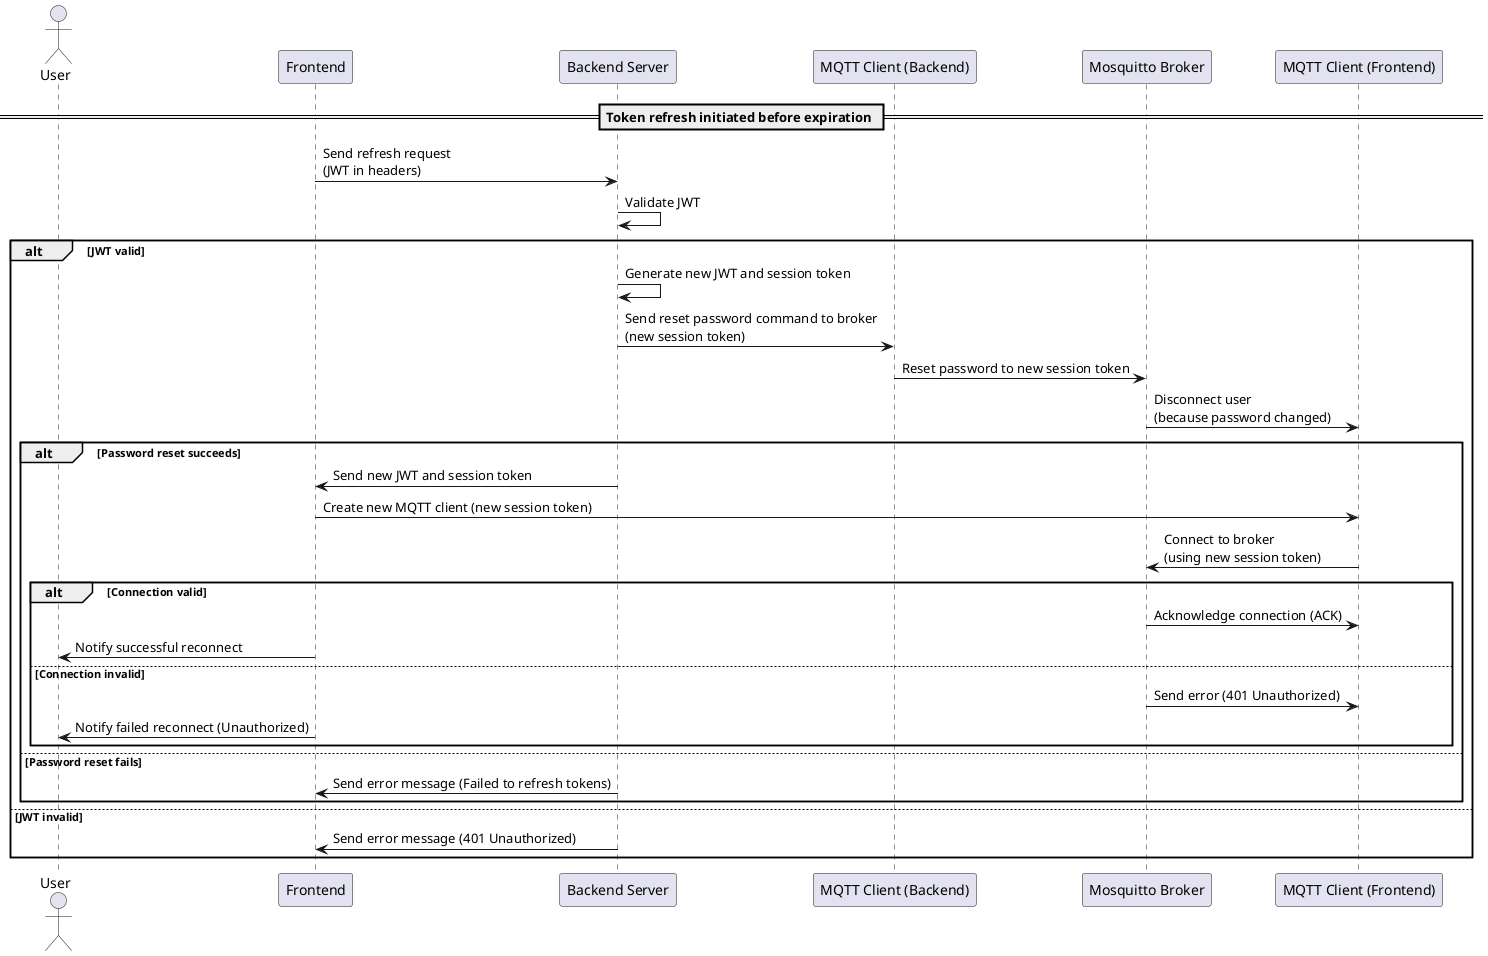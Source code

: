 ﻿@startuml
actor User

participant Frontend
participant "Backend Server" as Backend
participant "MQTT Client (Backend)" as MQTT_Backend
participant "Mosquitto Broker" as Broker
participant "MQTT Client (Frontend)" as MQTT_Frontend

== Token refresh initiated before expiration ==
Frontend -> Backend: Send refresh request\n(JWT in headers)
Backend -> Backend: Validate JWT

alt JWT valid
    Backend -> Backend: Generate new JWT and session token
    Backend -> MQTT_Backend: Send reset password command to broker\n(new session token)

    MQTT_Backend -> Broker: Reset password to new session token
    Broker -> MQTT_Frontend: Disconnect user\n(because password changed)

    alt Password reset succeeds
        Backend -> Frontend: Send new JWT and session token
        Frontend -> MQTT_Frontend: Create new MQTT client (new session token)
        
        MQTT_Frontend -> Broker: Connect to broker\n(using new session token)
        
        alt Connection valid
            Broker -> MQTT_Frontend: Acknowledge connection (ACK)
            Frontend -> User: Notify successful reconnect
        else Connection invalid
            Broker -> MQTT_Frontend: Send error (401 Unauthorized)
            Frontend -> User: Notify failed reconnect (Unauthorized)
        end
    else Password reset fails
        Backend -> Frontend: Send error message (Failed to refresh tokens)
    end
else JWT invalid
    Backend -> Frontend: Send error message (401 Unauthorized)
end

@enduml
